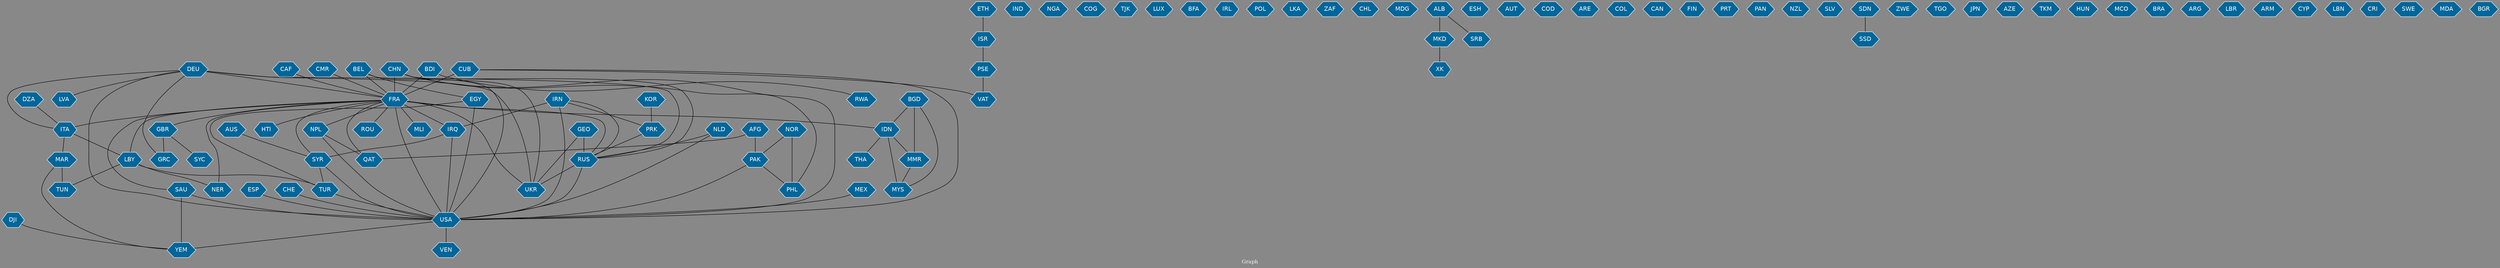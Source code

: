 // Countries together in item graph
graph {
	graph [bgcolor="#888888" fontcolor=white fontsize=12 label="Graph" outputorder=edgesfirst overlap=prism]
	node [color=white fillcolor="#006699" fontcolor=white fontname=Helvetica shape=hexagon style=filled]
	edge [arrowhead=open color=black fontcolor=white fontname=Courier fontsize=12]
		EGY [label=EGY]
		MAR [label=MAR]
		TUN [label=TUN]
		IND [label=IND]
		FRA [label=FRA]
		USA [label=USA]
		GBR [label=GBR]
		CUB [label=CUB]
		ITA [label=ITA]
		NGA [label=NGA]
		CHN [label=CHN]
		CAF [label=CAF]
		PHL [label=PHL]
		BDI [label=BDI]
		IRQ [label=IRQ]
		COG [label=COG]
		RUS [label=RUS]
		NPL [label=NPL]
		TUR [label=TUR]
		NOR [label=NOR]
		YEM [label=YEM]
		SAU [label=SAU]
		SYR [label=SYR]
		IDN [label=IDN]
		UKR [label=UKR]
		TJK [label=TJK]
		DEU [label=DEU]
		IRN [label=IRN]
		LUX [label=LUX]
		THA [label=THA]
		BFA [label=BFA]
		GRC [label=GRC]
		IRL [label=IRL]
		NLD [label=NLD]
		LBY [label=LBY]
		NER [label=NER]
		CMR [label=CMR]
		POL [label=POL]
		LKA [label=LKA]
		ISR [label=ISR]
		PSE [label=PSE]
		BGD [label=BGD]
		MMR [label=MMR]
		ZAF [label=ZAF]
		ROU [label=ROU]
		AFG [label=AFG]
		QAT [label=QAT]
		MYS [label=MYS]
		MEX [label=MEX]
		PAK [label=PAK]
		MLI [label=MLI]
		DZA [label=DZA]
		BEL [label=BEL]
		ESP [label=ESP]
		CHL [label=CHL]
		MDG [label=MDG]
		MKD [label=MKD]
		ALB [label=ALB]
		ESH [label=ESH]
		AUT [label=AUT]
		KOR [label=KOR]
		PRK [label=PRK]
		COD [label=COD]
		ARE [label=ARE]
		COL [label=COL]
		AUS [label=AUS]
		CAN [label=CAN]
		FIN [label=FIN]
		GEO [label=GEO]
		HTI [label=HTI]
		VEN [label=VEN]
		PRT [label=PRT]
		ETH [label=ETH]
		SYC [label=SYC]
		SRB [label=SRB]
		RWA [label=RWA]
		PAN [label=PAN]
		NZL [label=NZL]
		CHE [label=CHE]
		SLV [label=SLV]
		LVA [label=LVA]
		SSD [label=SSD]
		SDN [label=SDN]
		ZWE [label=ZWE]
		TGO [label=TGO]
		JPN [label=JPN]
		AZE [label=AZE]
		TKM [label=TKM]
		HUN [label=HUN]
		MCO [label=MCO]
		XK [label=XK]
		BRA [label=BRA]
		ARG [label=ARG]
		LBR [label=LBR]
		ARM [label=ARM]
		CYP [label=CYP]
		LBN [label=LBN]
		CRI [label=CRI]
		DJI [label=DJI]
		VAT [label=VAT]
		SWE [label=SWE]
		MDA [label=MDA]
		BGR [label=BGR]
			FRA -- IDN [weight=1]
			IDN -- MYS [weight=4]
			ALB -- SRB [weight=1]
			SYR -- TUR [weight=1]
			CAF -- FRA [weight=9]
			SAU -- YEM [weight=10]
			IDN -- MMR [weight=3]
			MAR -- TUN [weight=2]
			LBY -- TUN [weight=1]
			CHE -- USA [weight=1]
			PSE -- VAT [weight=3]
			BEL -- FRA [weight=1]
			SDN -- SSD [weight=2]
			USA -- YEM [weight=2]
			PAK -- PHL [weight=1]
			GBR -- GRC [weight=1]
			NOR -- PHL [weight=1]
			TUR -- USA [weight=2]
			FRA -- MLI [weight=4]
			LBY -- TUR [weight=1]
			DEU -- LVA [weight=1]
			KOR -- PRK [weight=1]
			BEL -- USA [weight=1]
			ITA -- MAR [weight=1]
			BGD -- MMR [weight=4]
			CHN -- USA [weight=4]
			BEL -- EGY [weight=1]
			BDI -- FRA [weight=2]
			FRA -- NER [weight=1]
			FRA -- LBY [weight=7]
			DEU -- ITA [weight=1]
			LBY -- NER [weight=1]
			FRA -- HTI [weight=8]
			EGY -- USA [weight=5]
			FRA -- SAU [weight=3]
			MMR -- MYS [weight=1]
			CUB -- VAT [weight=2]
			IRQ -- SYR [weight=8]
			CHN -- FRA [weight=3]
			DEU -- GRC [weight=1]
			IRN -- RUS [weight=1]
			FRA -- USA [weight=10]
			DEU -- FRA [weight=2]
			ISR -- PSE [weight=14]
			FRA -- GBR [weight=6]
			PAK -- USA [weight=1]
			FRA -- ITA [weight=4]
			IRN -- IRQ [weight=2]
			CMR -- FRA [weight=1]
			ALB -- MKD [weight=2]
			NLD -- RUS [weight=3]
			FRA -- ROU [weight=1]
			BDI -- RWA [weight=1]
			MKD -- XK [weight=1]
			DEU -- RUS [weight=2]
			NLD -- USA [weight=1]
			FRA -- SYR [weight=1]
			MEX -- USA [weight=2]
			DZA -- ITA [weight=1]
			CHN -- PHL [weight=1]
			ETH -- ISR [weight=6]
			BGD -- IDN [weight=2]
			RUS -- UKR [weight=12]
			FRA -- RUS [weight=5]
			IRN -- USA [weight=7]
			GEO -- UKR [weight=1]
			GBR -- SYC [weight=1]
			ESP -- USA [weight=2]
			FRA -- NPL [weight=9]
			DJI -- YEM [weight=1]
			AFG -- QAT [weight=1]
			CHN -- UKR [weight=1]
			GEO -- RUS [weight=1]
			NOR -- PAK [weight=1]
			SYR -- USA [weight=7]
			DEU -- UKR [weight=1]
			IDN -- THA [weight=1]
			CUB -- FRA [weight=28]
			IRN -- PRK [weight=2]
			ITA -- LBY [weight=4]
			IRQ -- USA [weight=8]
			NPL -- QAT [weight=1]
			FRA -- IRQ [weight=10]
			AUS -- SYR [weight=1]
			MAR -- YEM [weight=1]
			BGD -- MYS [weight=1]
			CHN -- RUS [weight=2]
			RUS -- USA [weight=5]
			FRA -- QAT [weight=1]
			DEU -- USA [weight=2]
			USA -- VEN [weight=1]
			CUB -- USA [weight=4]
			PRK -- RUS [weight=1]
			EGY -- TUR [weight=1]
			FRA -- UKR [weight=2]
			NPL -- USA [weight=1]
			AFG -- PAK [weight=2]
			SAU -- USA [weight=4]
}